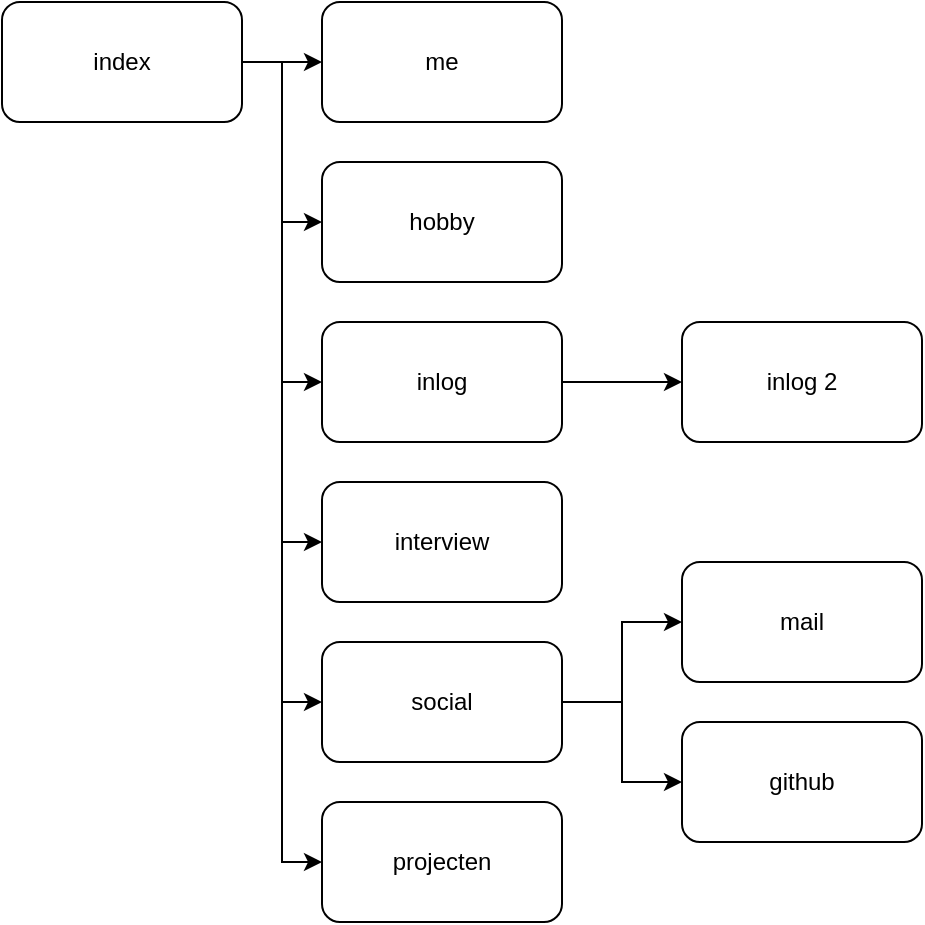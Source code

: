 <mxfile version="24.7.17">
  <diagram name="Page-1" id="mMwmaIKXyp2e6OKO22OM">
    <mxGraphModel dx="1063" dy="545" grid="1" gridSize="10" guides="1" tooltips="1" connect="1" arrows="1" fold="1" page="1" pageScale="1" pageWidth="1600" pageHeight="900" math="0" shadow="0">
      <root>
        <mxCell id="0" />
        <mxCell id="1" parent="0" />
        <mxCell id="Avi-Nypaj0kQ8kdH_EXp-11" style="edgeStyle=orthogonalEdgeStyle;rounded=0;orthogonalLoop=1;jettySize=auto;html=1;exitX=1;exitY=0.5;exitDx=0;exitDy=0;entryX=0;entryY=0.5;entryDx=0;entryDy=0;" edge="1" parent="1" source="Avi-Nypaj0kQ8kdH_EXp-1" target="Avi-Nypaj0kQ8kdH_EXp-4">
          <mxGeometry relative="1" as="geometry" />
        </mxCell>
        <mxCell id="Avi-Nypaj0kQ8kdH_EXp-12" style="edgeStyle=orthogonalEdgeStyle;rounded=0;orthogonalLoop=1;jettySize=auto;html=1;exitX=1;exitY=0.5;exitDx=0;exitDy=0;entryX=0;entryY=0.5;entryDx=0;entryDy=0;" edge="1" parent="1" source="Avi-Nypaj0kQ8kdH_EXp-1" target="Avi-Nypaj0kQ8kdH_EXp-3">
          <mxGeometry relative="1" as="geometry" />
        </mxCell>
        <mxCell id="Avi-Nypaj0kQ8kdH_EXp-13" style="edgeStyle=orthogonalEdgeStyle;rounded=0;orthogonalLoop=1;jettySize=auto;html=1;exitX=1;exitY=0.5;exitDx=0;exitDy=0;entryX=0;entryY=0.5;entryDx=0;entryDy=0;" edge="1" parent="1" source="Avi-Nypaj0kQ8kdH_EXp-1" target="Avi-Nypaj0kQ8kdH_EXp-2">
          <mxGeometry relative="1" as="geometry" />
        </mxCell>
        <mxCell id="Avi-Nypaj0kQ8kdH_EXp-14" style="edgeStyle=orthogonalEdgeStyle;rounded=0;orthogonalLoop=1;jettySize=auto;html=1;exitX=1;exitY=0.5;exitDx=0;exitDy=0;entryX=0;entryY=0.5;entryDx=0;entryDy=0;" edge="1" parent="1" source="Avi-Nypaj0kQ8kdH_EXp-1" target="Avi-Nypaj0kQ8kdH_EXp-7">
          <mxGeometry relative="1" as="geometry" />
        </mxCell>
        <mxCell id="Avi-Nypaj0kQ8kdH_EXp-15" style="edgeStyle=orthogonalEdgeStyle;rounded=0;orthogonalLoop=1;jettySize=auto;html=1;exitX=1;exitY=0.5;exitDx=0;exitDy=0;entryX=0;entryY=0.5;entryDx=0;entryDy=0;" edge="1" parent="1" source="Avi-Nypaj0kQ8kdH_EXp-1" target="Avi-Nypaj0kQ8kdH_EXp-8">
          <mxGeometry relative="1" as="geometry" />
        </mxCell>
        <mxCell id="Avi-Nypaj0kQ8kdH_EXp-16" style="edgeStyle=orthogonalEdgeStyle;rounded=0;orthogonalLoop=1;jettySize=auto;html=1;exitX=1;exitY=0.5;exitDx=0;exitDy=0;entryX=0;entryY=0.5;entryDx=0;entryDy=0;" edge="1" parent="1" source="Avi-Nypaj0kQ8kdH_EXp-1" target="Avi-Nypaj0kQ8kdH_EXp-9">
          <mxGeometry relative="1" as="geometry" />
        </mxCell>
        <mxCell id="Avi-Nypaj0kQ8kdH_EXp-1" value="index" style="rounded=1;whiteSpace=wrap;html=1;" vertex="1" parent="1">
          <mxGeometry x="210" y="80" width="120" height="60" as="geometry" />
        </mxCell>
        <mxCell id="Avi-Nypaj0kQ8kdH_EXp-17" style="edgeStyle=orthogonalEdgeStyle;rounded=0;orthogonalLoop=1;jettySize=auto;html=1;exitX=1;exitY=0.5;exitDx=0;exitDy=0;entryX=0;entryY=0.5;entryDx=0;entryDy=0;" edge="1" parent="1" source="Avi-Nypaj0kQ8kdH_EXp-2" target="Avi-Nypaj0kQ8kdH_EXp-10">
          <mxGeometry relative="1" as="geometry" />
        </mxCell>
        <mxCell id="Avi-Nypaj0kQ8kdH_EXp-2" value="inlog" style="rounded=1;whiteSpace=wrap;html=1;" vertex="1" parent="1">
          <mxGeometry x="370" y="240" width="120" height="60" as="geometry" />
        </mxCell>
        <mxCell id="Avi-Nypaj0kQ8kdH_EXp-3" value="hobby" style="rounded=1;whiteSpace=wrap;html=1;" vertex="1" parent="1">
          <mxGeometry x="370" y="160" width="120" height="60" as="geometry" />
        </mxCell>
        <mxCell id="Avi-Nypaj0kQ8kdH_EXp-4" value="me" style="rounded=1;whiteSpace=wrap;html=1;" vertex="1" parent="1">
          <mxGeometry x="370" y="80" width="120" height="60" as="geometry" />
        </mxCell>
        <mxCell id="Avi-Nypaj0kQ8kdH_EXp-7" value="interview" style="rounded=1;whiteSpace=wrap;html=1;" vertex="1" parent="1">
          <mxGeometry x="370" y="320" width="120" height="60" as="geometry" />
        </mxCell>
        <mxCell id="Avi-Nypaj0kQ8kdH_EXp-20" style="edgeStyle=orthogonalEdgeStyle;rounded=0;orthogonalLoop=1;jettySize=auto;html=1;exitX=1;exitY=0.5;exitDx=0;exitDy=0;entryX=0;entryY=0.5;entryDx=0;entryDy=0;" edge="1" parent="1" source="Avi-Nypaj0kQ8kdH_EXp-8" target="Avi-Nypaj0kQ8kdH_EXp-19">
          <mxGeometry relative="1" as="geometry" />
        </mxCell>
        <mxCell id="Avi-Nypaj0kQ8kdH_EXp-21" style="edgeStyle=orthogonalEdgeStyle;rounded=0;orthogonalLoop=1;jettySize=auto;html=1;exitX=1;exitY=0.5;exitDx=0;exitDy=0;entryX=0;entryY=0.5;entryDx=0;entryDy=0;" edge="1" parent="1" source="Avi-Nypaj0kQ8kdH_EXp-8" target="Avi-Nypaj0kQ8kdH_EXp-18">
          <mxGeometry relative="1" as="geometry" />
        </mxCell>
        <mxCell id="Avi-Nypaj0kQ8kdH_EXp-8" value="social" style="rounded=1;whiteSpace=wrap;html=1;" vertex="1" parent="1">
          <mxGeometry x="370" y="400" width="120" height="60" as="geometry" />
        </mxCell>
        <mxCell id="Avi-Nypaj0kQ8kdH_EXp-9" value="projecten" style="rounded=1;whiteSpace=wrap;html=1;" vertex="1" parent="1">
          <mxGeometry x="370" y="480" width="120" height="60" as="geometry" />
        </mxCell>
        <mxCell id="Avi-Nypaj0kQ8kdH_EXp-10" value="inlog 2" style="rounded=1;whiteSpace=wrap;html=1;" vertex="1" parent="1">
          <mxGeometry x="550" y="240" width="120" height="60" as="geometry" />
        </mxCell>
        <mxCell id="Avi-Nypaj0kQ8kdH_EXp-18" value="mail" style="rounded=1;whiteSpace=wrap;html=1;" vertex="1" parent="1">
          <mxGeometry x="550" y="360" width="120" height="60" as="geometry" />
        </mxCell>
        <mxCell id="Avi-Nypaj0kQ8kdH_EXp-19" value="github" style="rounded=1;whiteSpace=wrap;html=1;" vertex="1" parent="1">
          <mxGeometry x="550" y="440" width="120" height="60" as="geometry" />
        </mxCell>
      </root>
    </mxGraphModel>
  </diagram>
</mxfile>
